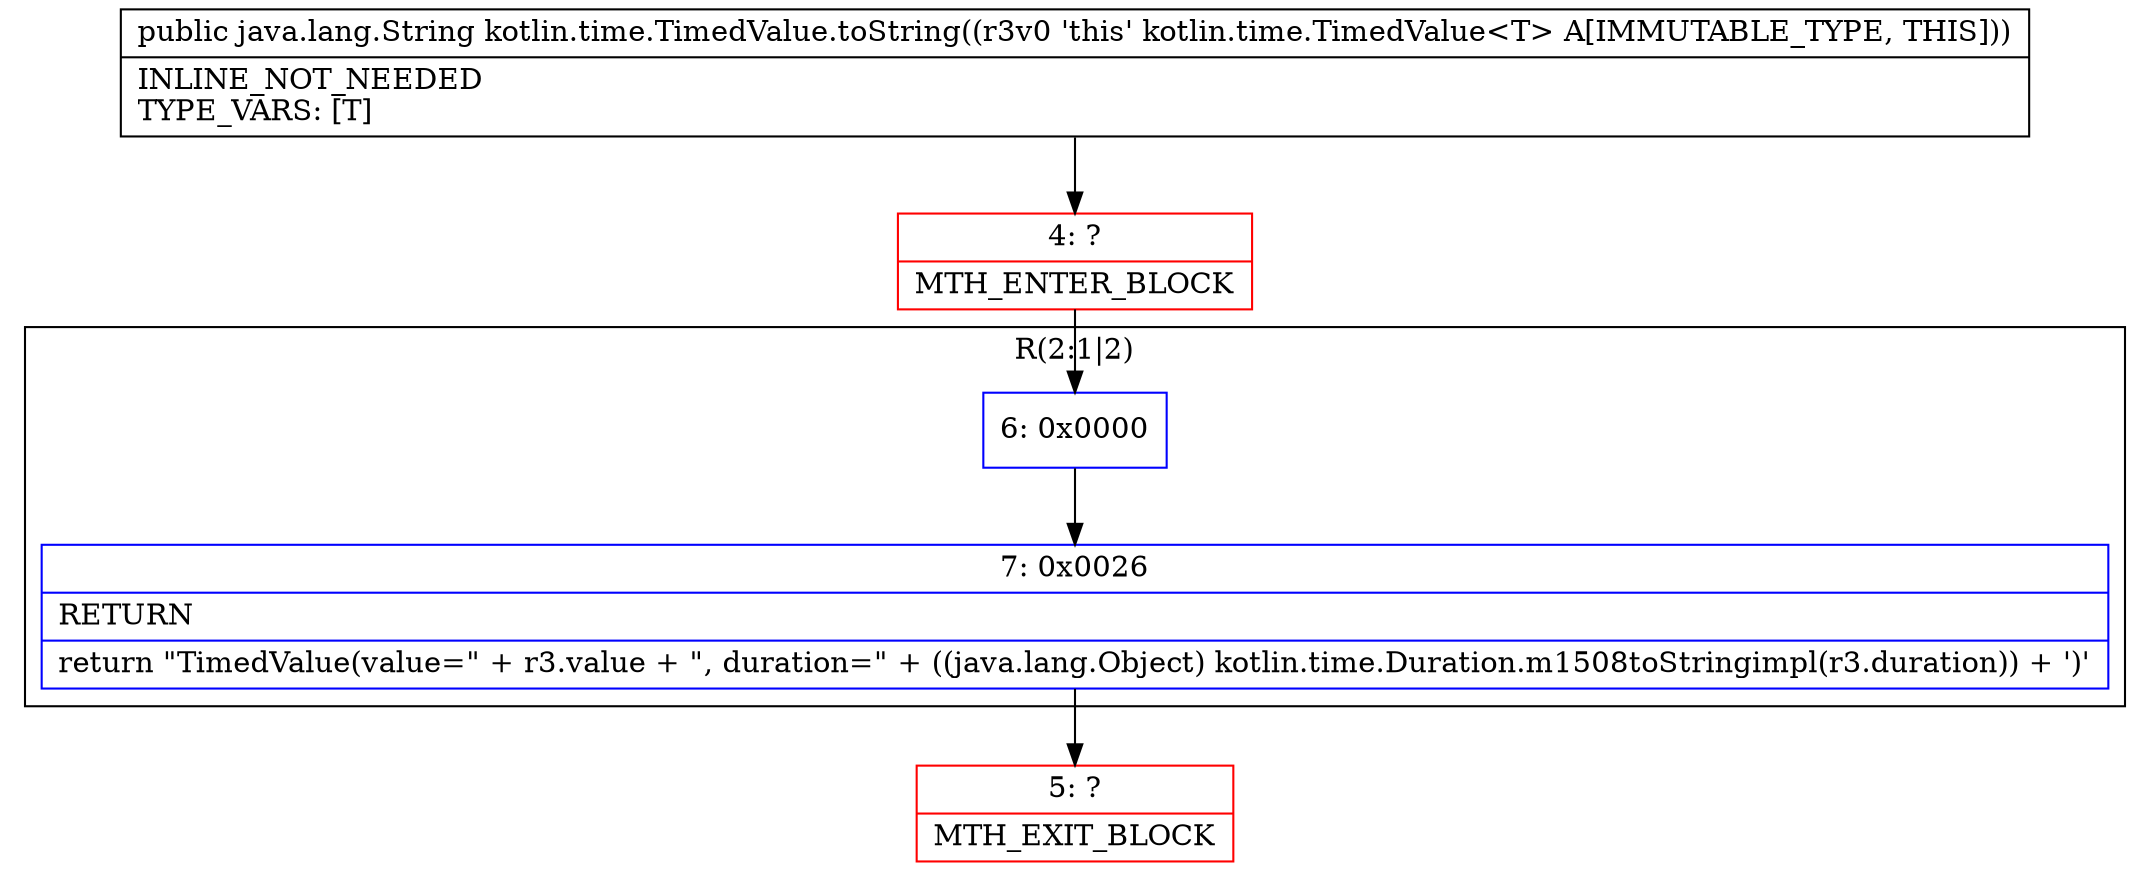 digraph "CFG forkotlin.time.TimedValue.toString()Ljava\/lang\/String;" {
subgraph cluster_Region_672085174 {
label = "R(2:1|2)";
node [shape=record,color=blue];
Node_6 [shape=record,label="{6\:\ 0x0000}"];
Node_7 [shape=record,label="{7\:\ 0x0026|RETURN\l|return \"TimedValue(value=\" + r3.value + \", duration=\" + ((java.lang.Object) kotlin.time.Duration.m1508toStringimpl(r3.duration)) + ')'\l}"];
}
Node_4 [shape=record,color=red,label="{4\:\ ?|MTH_ENTER_BLOCK\l}"];
Node_5 [shape=record,color=red,label="{5\:\ ?|MTH_EXIT_BLOCK\l}"];
MethodNode[shape=record,label="{public java.lang.String kotlin.time.TimedValue.toString((r3v0 'this' kotlin.time.TimedValue\<T\> A[IMMUTABLE_TYPE, THIS]))  | INLINE_NOT_NEEDED\lTYPE_VARS: [T]\l}"];
MethodNode -> Node_4;Node_6 -> Node_7;
Node_7 -> Node_5;
Node_4 -> Node_6;
}

